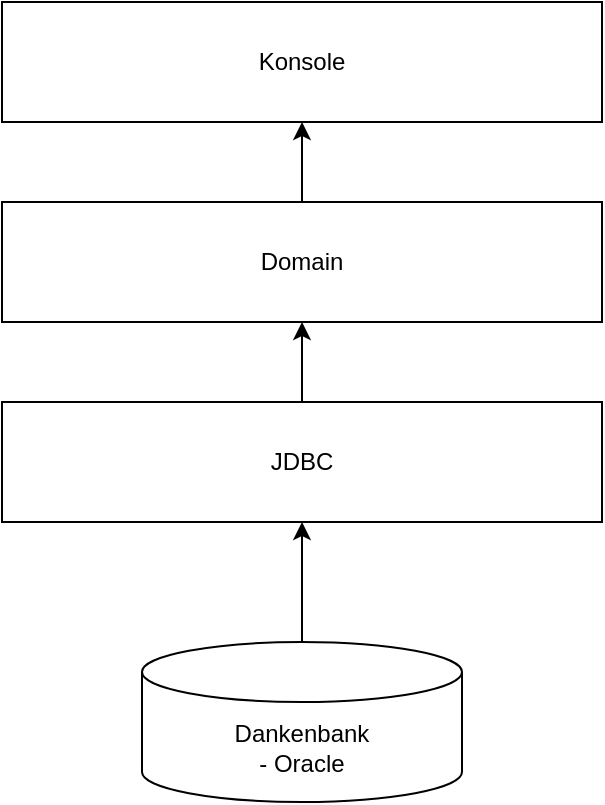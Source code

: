 <mxfile version="16.5.6" type="device"><diagram id="FqCSASWMY1tysq1tzv8q" name="Page-1"><mxGraphModel dx="1038" dy="536" grid="1" gridSize="10" guides="1" tooltips="1" connect="1" arrows="1" fold="1" page="1" pageScale="1" pageWidth="827" pageHeight="1169" math="0" shadow="0"><root><mxCell id="0"/><mxCell id="1" parent="0"/><mxCell id="Rnbs-yexcTSXISha-eXY-2" value="Konsole" style="rounded=0;whiteSpace=wrap;html=1;" vertex="1" parent="1"><mxGeometry x="264" y="160" width="300" height="60" as="geometry"/></mxCell><mxCell id="Rnbs-yexcTSXISha-eXY-5" style="edgeStyle=orthogonalEdgeStyle;rounded=0;orthogonalLoop=1;jettySize=auto;html=1;entryX=0.5;entryY=1;entryDx=0;entryDy=0;" edge="1" parent="1" source="Rnbs-yexcTSXISha-eXY-3" target="Rnbs-yexcTSXISha-eXY-4"><mxGeometry relative="1" as="geometry"/></mxCell><mxCell id="Rnbs-yexcTSXISha-eXY-3" value="&lt;div&gt;Dankenbank&lt;/div&gt;&lt;div&gt;- Oracle&lt;/div&gt;" style="shape=cylinder3;whiteSpace=wrap;html=1;boundedLbl=1;backgroundOutline=1;size=15;" vertex="1" parent="1"><mxGeometry x="334" y="480" width="160" height="80" as="geometry"/></mxCell><mxCell id="Rnbs-yexcTSXISha-eXY-7" style="edgeStyle=orthogonalEdgeStyle;rounded=0;orthogonalLoop=1;jettySize=auto;html=1;" edge="1" parent="1" source="Rnbs-yexcTSXISha-eXY-4" target="Rnbs-yexcTSXISha-eXY-6"><mxGeometry relative="1" as="geometry"/></mxCell><mxCell id="Rnbs-yexcTSXISha-eXY-4" value="JDBC" style="rounded=0;whiteSpace=wrap;html=1;" vertex="1" parent="1"><mxGeometry x="264" y="360" width="300" height="60" as="geometry"/></mxCell><mxCell id="Rnbs-yexcTSXISha-eXY-8" style="edgeStyle=orthogonalEdgeStyle;rounded=0;orthogonalLoop=1;jettySize=auto;html=1;" edge="1" parent="1" source="Rnbs-yexcTSXISha-eXY-6" target="Rnbs-yexcTSXISha-eXY-2"><mxGeometry relative="1" as="geometry"/></mxCell><mxCell id="Rnbs-yexcTSXISha-eXY-6" value="&lt;div&gt;Domain&lt;/div&gt;" style="rounded=0;whiteSpace=wrap;html=1;" vertex="1" parent="1"><mxGeometry x="264" y="260" width="300" height="60" as="geometry"/></mxCell></root></mxGraphModel></diagram></mxfile>